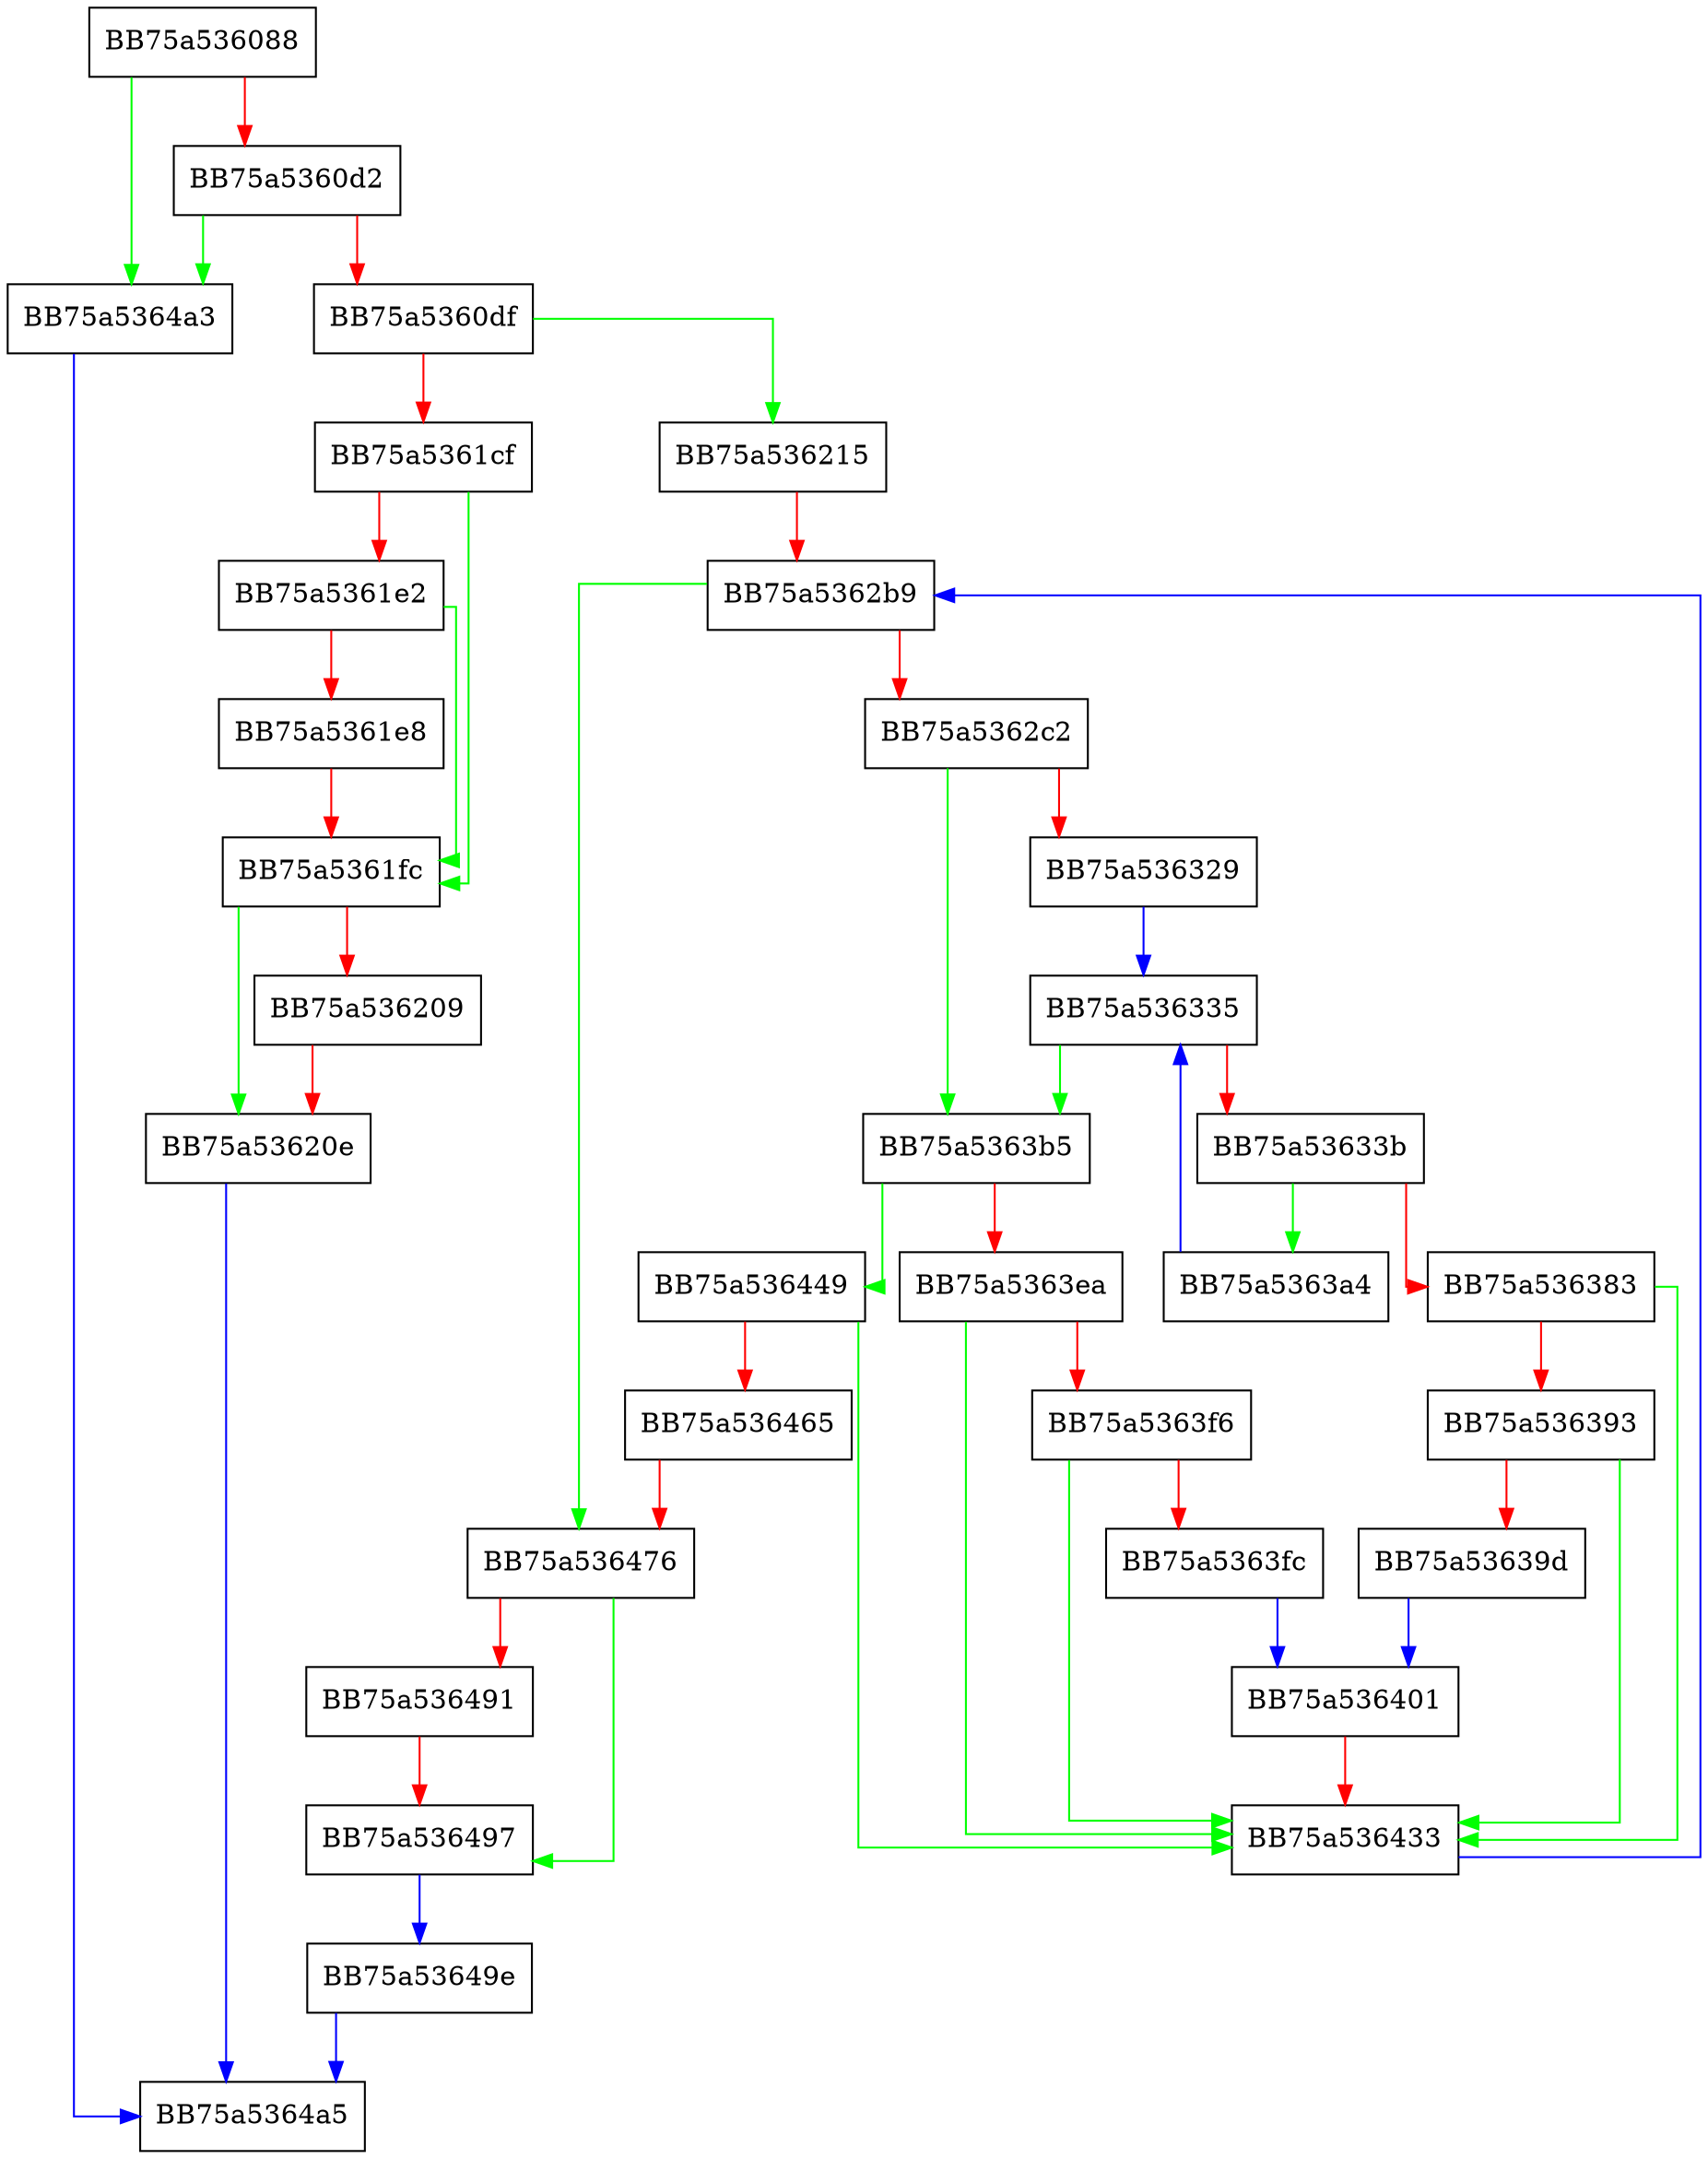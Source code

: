 digraph CallLuaSkipRules2 {
  node [shape="box"];
  graph [splines=ortho];
  BB75a536088 -> BB75a5364a3 [color="green"];
  BB75a536088 -> BB75a5360d2 [color="red"];
  BB75a5360d2 -> BB75a5364a3 [color="green"];
  BB75a5360d2 -> BB75a5360df [color="red"];
  BB75a5360df -> BB75a536215 [color="green"];
  BB75a5360df -> BB75a5361cf [color="red"];
  BB75a5361cf -> BB75a5361fc [color="green"];
  BB75a5361cf -> BB75a5361e2 [color="red"];
  BB75a5361e2 -> BB75a5361fc [color="green"];
  BB75a5361e2 -> BB75a5361e8 [color="red"];
  BB75a5361e8 -> BB75a5361fc [color="red"];
  BB75a5361fc -> BB75a53620e [color="green"];
  BB75a5361fc -> BB75a536209 [color="red"];
  BB75a536209 -> BB75a53620e [color="red"];
  BB75a53620e -> BB75a5364a5 [color="blue"];
  BB75a536215 -> BB75a5362b9 [color="red"];
  BB75a5362b9 -> BB75a536476 [color="green"];
  BB75a5362b9 -> BB75a5362c2 [color="red"];
  BB75a5362c2 -> BB75a5363b5 [color="green"];
  BB75a5362c2 -> BB75a536329 [color="red"];
  BB75a536329 -> BB75a536335 [color="blue"];
  BB75a536335 -> BB75a5363b5 [color="green"];
  BB75a536335 -> BB75a53633b [color="red"];
  BB75a53633b -> BB75a5363a4 [color="green"];
  BB75a53633b -> BB75a536383 [color="red"];
  BB75a536383 -> BB75a536433 [color="green"];
  BB75a536383 -> BB75a536393 [color="red"];
  BB75a536393 -> BB75a536433 [color="green"];
  BB75a536393 -> BB75a53639d [color="red"];
  BB75a53639d -> BB75a536401 [color="blue"];
  BB75a5363a4 -> BB75a536335 [color="blue"];
  BB75a5363b5 -> BB75a536449 [color="green"];
  BB75a5363b5 -> BB75a5363ea [color="red"];
  BB75a5363ea -> BB75a536433 [color="green"];
  BB75a5363ea -> BB75a5363f6 [color="red"];
  BB75a5363f6 -> BB75a536433 [color="green"];
  BB75a5363f6 -> BB75a5363fc [color="red"];
  BB75a5363fc -> BB75a536401 [color="blue"];
  BB75a536401 -> BB75a536433 [color="red"];
  BB75a536433 -> BB75a5362b9 [color="blue"];
  BB75a536449 -> BB75a536433 [color="green"];
  BB75a536449 -> BB75a536465 [color="red"];
  BB75a536465 -> BB75a536476 [color="red"];
  BB75a536476 -> BB75a536497 [color="green"];
  BB75a536476 -> BB75a536491 [color="red"];
  BB75a536491 -> BB75a536497 [color="red"];
  BB75a536497 -> BB75a53649e [color="blue"];
  BB75a53649e -> BB75a5364a5 [color="blue"];
  BB75a5364a3 -> BB75a5364a5 [color="blue"];
}